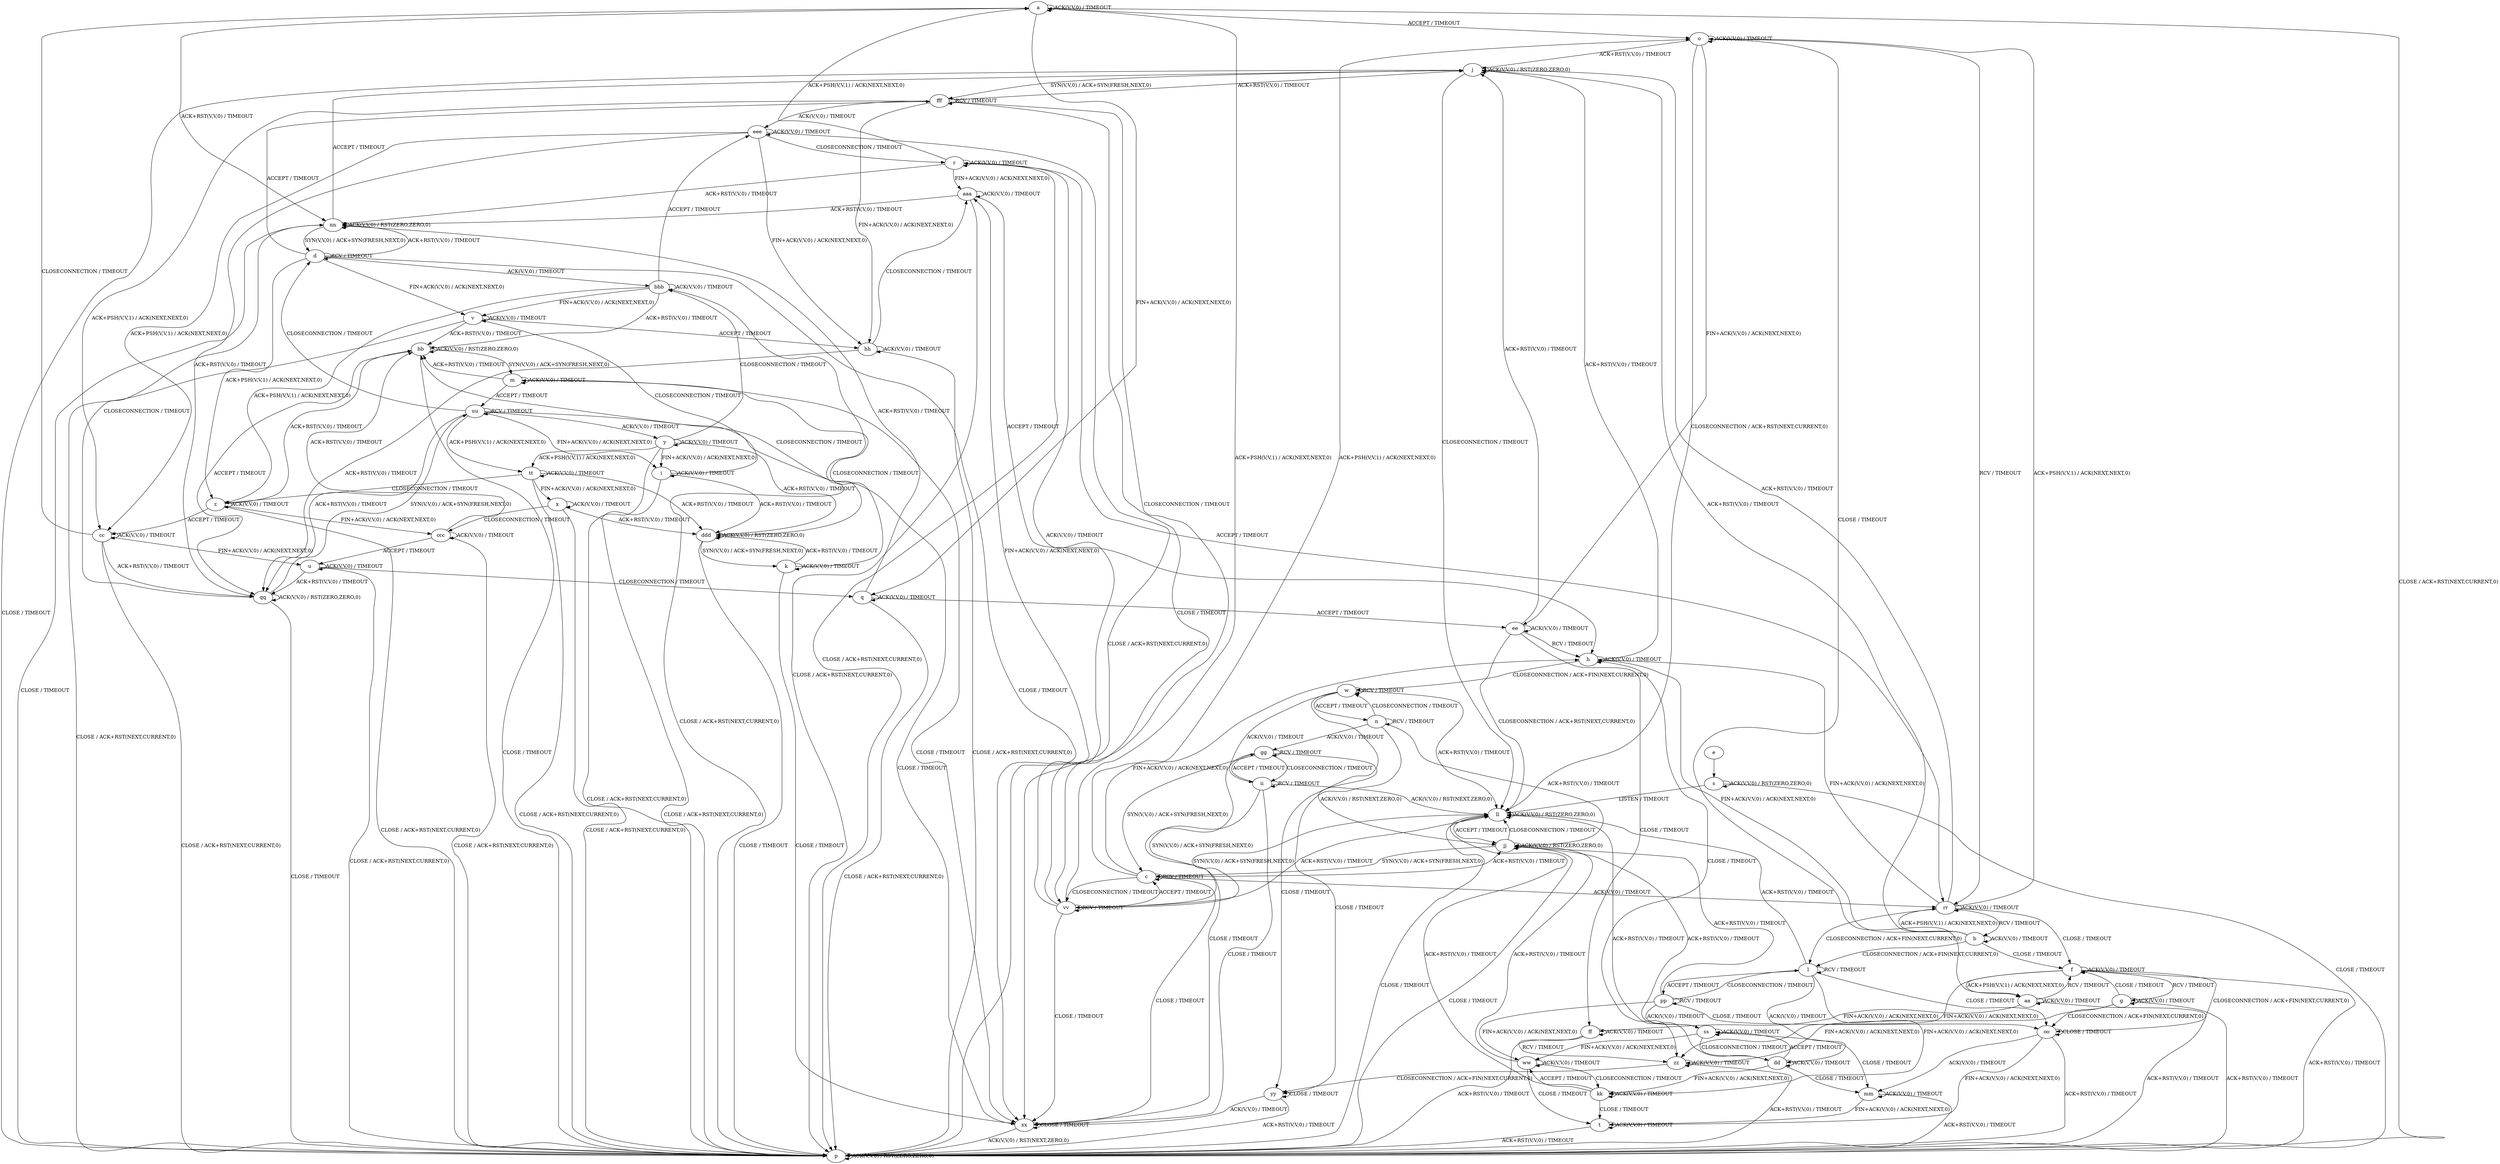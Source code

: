 digraph "" {
	graph ["Incoming time"=402.49772214889526,
		"Outgoing time"=388.49985432624817,
		Output="{'States': 58, 'Transitions': 685, 'Filename': '../results/tcp/TCP_Linux_Server-TCP_Linux_Server-z3-2.dot'}",
		Reference="{'States': 58, 'Transitions': 685, 'Filename': '../subjects/tcp/TCP_Linux_Server.dot'}",
		Solver=z3,
		Updated="{'States': 58, 'Transitions': 685, 'Filename': '../subjects/tcp/TCP_Linux_Server.dot'}",
		"f-measure"=1.0,
		precision=1.0,
		recall=1.0
	];
	a -> a [key=0,
	label="ACK(V,V,0) / TIMEOUT"];
a -> o [key=0,
label="ACCEPT / TIMEOUT"];
a -> p [key=0,
label="CLOSE / ACK+RST(NEXT,CURRENT,0)"];
a -> q [key=0,
label="FIN+ACK(V,V,0) / ACK(NEXT,NEXT,0)"];
a -> nn [key=0,
label="ACK+RST(V,V,0) / TIMEOUT"];
b -> b [key=0,
label="ACK(V,V,0) / TIMEOUT"];
b -> f [key=0,
label="CLOSE / TIMEOUT"];
b -> h [key=0,
label="FIN+ACK(V,V,0) / ACK(NEXT,NEXT,0)"];
b -> j [key=0,
label="ACK+RST(V,V,0) / TIMEOUT"];
b -> l [key=0,
label="CLOSECONNECTION / ACK+FIN(NEXT,CURRENT,0)"];
b -> rr [key=0,
label="ACK+PSH(V,V,1) / ACK(NEXT,NEXT,0)"];
c -> c [key=0,
label="RCV / TIMEOUT"];
c -> h [key=0,
label="FIN+ACK(V,V,0) / ACK(NEXT,NEXT,0)"];
c -> o [key=0,
label="ACK+PSH(V,V,1) / ACK(NEXT,NEXT,0)"];
c -> jj [key=0,
label="ACK+RST(V,V,0) / TIMEOUT"];
c -> rr [key=0,
label="ACK(V,V,0) / TIMEOUT"];
c -> vv [key=0,
label="CLOSECONNECTION / TIMEOUT"];
c -> xx [key=0,
label="CLOSE / TIMEOUT"];
d -> d [key=0,
label="RCV / TIMEOUT"];
d -> v [key=0,
label="FIN+ACK(V,V,0) / ACK(NEXT,NEXT,0)"];
d -> z [key=0,
label="ACK+PSH(V,V,1) / ACK(NEXT,NEXT,0)"];
d -> nn [key=0,
label="ACK+RST(V,V,0) / TIMEOUT"];
d -> xx [key=0,
label="CLOSE / TIMEOUT"];
d -> bbb [key=0,
label="ACK(V,V,0) / TIMEOUT"];
d -> fff [key=0,
label="ACCEPT / TIMEOUT"];
e -> s [key=0];
f -> f [key=0,
label="ACK(V,V,0) / TIMEOUT"];
f -> g [key=0,
label="RCV / TIMEOUT"];
f -> p [key=0,
label="ACK+RST(V,V,0) / TIMEOUT"];
f -> aa [key=0,
label="ACK+PSH(V,V,1) / ACK(NEXT,NEXT,0)"];
f -> oo [key=0,
label="CLOSECONNECTION / ACK+FIN(NEXT,CURRENT,0)"];
f -> zz [key=0,
label="FIN+ACK(V,V,0) / ACK(NEXT,NEXT,0)"];
g -> f [key=0,
label="CLOSE / TIMEOUT"];
g -> g [key=0,
label="ACK(V,V,0) / TIMEOUT"];
g -> p [key=0,
label="ACK+RST(V,V,0) / TIMEOUT"];
g -> oo [key=0,
label="CLOSECONNECTION / ACK+FIN(NEXT,CURRENT,0)"];
g -> zz [key=0,
label="FIN+ACK(V,V,0) / ACK(NEXT,NEXT,0)"];
h -> h [key=0,
label="ACK(V,V,0) / TIMEOUT"];
h -> j [key=0,
label="ACK+RST(V,V,0) / TIMEOUT"];
h -> w [key=0,
label="CLOSECONNECTION / ACK+FIN(NEXT,CURRENT,0)"];
h -> zz [key=0,
label="CLOSE / TIMEOUT"];
i -> i [key=0,
label="ACK(V,V,0) / TIMEOUT"];
i -> p [key=0,
label="CLOSE / ACK+RST(NEXT,CURRENT,0)"];
i -> v [key=0,
label="CLOSECONNECTION / TIMEOUT"];
i -> ddd [key=0,
label="ACK+RST(V,V,0) / TIMEOUT"];
j -> j [key=0,
label="ACK(V,V,0) / RST(ZERO,ZERO,0)"];
j -> p [key=0,
label="CLOSE / TIMEOUT"];
j -> ll [key=0,
label="CLOSECONNECTION / TIMEOUT"];
j -> fff [key=0,
label="SYN(V,V,0) / ACK+SYN(FRESH,NEXT,0)"];
k -> k [key=0,
label="ACK(V,V,0) / TIMEOUT"];
k -> m [key=0,
label="CLOSECONNECTION / TIMEOUT"];
k -> xx [key=0,
label="CLOSE / TIMEOUT"];
k -> ddd [key=0,
label="ACK+RST(V,V,0) / TIMEOUT"];
l -> l [key=0,
label="RCV / TIMEOUT"];
l -> dd [key=0,
label="ACK(V,V,0) / TIMEOUT"];
l -> kk [key=0,
label="FIN+ACK(V,V,0) / ACK(NEXT,NEXT,0)"];
l -> ll [key=0,
label="ACK+RST(V,V,0) / TIMEOUT"];
l -> oo [key=0,
label="CLOSE / TIMEOUT"];
l -> pp [key=0,
label="ACCEPT / TIMEOUT"];
m -> m [key=0,
label="ACK(V,V,0) / TIMEOUT"];
m -> bb [key=0,
label="ACK+RST(V,V,0) / TIMEOUT"];
m -> uu [key=0,
label="ACCEPT / TIMEOUT"];
m -> xx [key=0,
label="CLOSE / TIMEOUT"];
n -> n [key=0,
label="RCV / TIMEOUT"];
n -> w [key=0,
label="CLOSECONNECTION / TIMEOUT"];
n -> gg [key=0,
label="ACK(V,V,0) / TIMEOUT"];
n -> jj [key=0,
label="ACK+RST(V,V,0) / TIMEOUT"];
n -> yy [key=0,
label="CLOSE / TIMEOUT"];
o -> j [key=0,
label="ACK+RST(V,V,0) / TIMEOUT"];
o -> o [key=0,
label="ACK(V,V,0) / TIMEOUT"];
o -> aa [key=0,
label="CLOSE / TIMEOUT"];
o -> ee [key=0,
label="FIN+ACK(V,V,0) / ACK(NEXT,NEXT,0)"];
o -> ll [key=0,
label="CLOSECONNECTION / ACK+RST(NEXT,CURRENT,0)"];
o -> rr [key=0,
label="RCV / TIMEOUT"];
p -> p [key=0,
label="ACK(V,V,0) / RST(ZERO,ZERO,0)"];
q -> p [key=0,
label="CLOSE / ACK+RST(NEXT,CURRENT,0)"];
q -> q [key=0,
label="ACK(V,V,0) / TIMEOUT"];
q -> ee [key=0,
label="ACCEPT / TIMEOUT"];
q -> nn [key=0,
label="ACK+RST(V,V,0) / TIMEOUT"];
r -> a [key=0,
label="ACK+PSH(V,V,1) / ACK(NEXT,NEXT,0)"];
r -> p [key=0,
label="CLOSE / ACK+RST(NEXT,CURRENT,0)"];
r -> r [key=0,
label="ACK(V,V,0) / TIMEOUT"];
r -> nn [key=0,
label="ACK+RST(V,V,0) / TIMEOUT"];
r -> rr [key=0,
label="ACCEPT / TIMEOUT"];
r -> aaa [key=0,
label="FIN+ACK(V,V,0) / ACK(NEXT,NEXT,0)"];
s -> p [key=0,
label="CLOSE / TIMEOUT"];
s -> s [key=0,
label="ACK(V,V,0) / RST(ZERO,ZERO,0)"];
s -> ll [key=0,
label="LISTEN / TIMEOUT"];
t -> p [key=0,
label="ACK+RST(V,V,0) / TIMEOUT"];
t -> t [key=0,
label="ACK(V,V,0) / TIMEOUT"];
u -> p [key=0,
label="CLOSE / ACK+RST(NEXT,CURRENT,0)"];
u -> q [key=0,
label="CLOSECONNECTION / TIMEOUT"];
u -> u [key=0,
label="ACK(V,V,0) / TIMEOUT"];
u -> qq [key=0,
label="ACK+RST(V,V,0) / TIMEOUT"];
v -> p [key=0,
label="CLOSE / ACK+RST(NEXT,CURRENT,0)"];
v -> v [key=0,
label="ACK(V,V,0) / TIMEOUT"];
v -> bb [key=0,
label="ACK+RST(V,V,0) / TIMEOUT"];
v -> hh [key=0,
label="ACCEPT / TIMEOUT"];
w -> n [key=0,
label="ACCEPT / TIMEOUT"];
w -> w [key=0,
label="RCV / TIMEOUT"];
w -> ii [key=0,
label="ACK(V,V,0) / TIMEOUT"];
w -> ll [key=0,
label="ACK+RST(V,V,0) / TIMEOUT"];
w -> yy [key=0,
label="CLOSE / TIMEOUT"];
x -> p [key=0,
label="CLOSE / ACK+RST(NEXT,CURRENT,0)"];
x -> x [key=0,
label="ACK(V,V,0) / TIMEOUT"];
x -> ccc [key=0,
label="CLOSECONNECTION / TIMEOUT"];
x -> ddd [key=0,
label="ACK+RST(V,V,0) / TIMEOUT"];
y -> i [key=0,
label="FIN+ACK(V,V,0) / ACK(NEXT,NEXT,0)"];
y -> p [key=0,
label="CLOSE / ACK+RST(NEXT,CURRENT,0)"];
y -> y [key=0,
label="ACK(V,V,0) / TIMEOUT"];
y -> tt [key=0,
label="ACK+PSH(V,V,1) / ACK(NEXT,NEXT,0)"];
y -> bbb [key=0,
label="CLOSECONNECTION / TIMEOUT"];
y -> ddd [key=0,
label="ACK+RST(V,V,0) / TIMEOUT"];
z -> p [key=0,
label="CLOSE / ACK+RST(NEXT,CURRENT,0)"];
z -> z [key=0,
label="ACK(V,V,0) / TIMEOUT"];
z -> bb [key=0,
label="ACK+RST(V,V,0) / TIMEOUT"];
z -> cc [key=0,
label="ACCEPT / TIMEOUT"];
z -> ccc [key=0,
label="FIN+ACK(V,V,0) / ACK(NEXT,NEXT,0)"];
aa -> f [key=0,
label="RCV / TIMEOUT"];
aa -> p [key=0,
label="ACK+RST(V,V,0) / TIMEOUT"];
aa -> aa [key=0,
label="ACK(V,V,0) / TIMEOUT"];
aa -> ff [key=0,
label="FIN+ACK(V,V,0) / ACK(NEXT,NEXT,0)"];
bb -> m [key=0,
label="SYN(V,V,0) / ACK+SYN(FRESH,NEXT,0)"];
bb -> p [key=0,
label="CLOSE / TIMEOUT"];
bb -> bb [key=0,
label="ACK(V,V,0) / RST(ZERO,ZERO,0)"];
bb -> qq [key=0,
label="ACCEPT / TIMEOUT"];
cc -> a [key=0,
label="CLOSECONNECTION / TIMEOUT"];
cc -> p [key=0,
label="CLOSE / ACK+RST(NEXT,CURRENT,0)"];
cc -> u [key=0,
label="FIN+ACK(V,V,0) / ACK(NEXT,NEXT,0)"];
cc -> cc [key=0,
label="ACK(V,V,0) / TIMEOUT"];
cc -> qq [key=0,
label="ACK+RST(V,V,0) / TIMEOUT"];
dd -> dd [key=0,
label="ACK(V,V,0) / TIMEOUT"];
dd -> kk [key=0,
label="FIN+ACK(V,V,0) / ACK(NEXT,NEXT,0)"];
dd -> ll [key=0,
label="ACK+RST(V,V,0) / TIMEOUT"];
dd -> mm [key=0,
label="CLOSE / TIMEOUT"];
dd -> ss [key=0,
label="ACCEPT / TIMEOUT"];
ee -> h [key=0,
label="RCV / TIMEOUT"];
ee -> j [key=0,
label="ACK+RST(V,V,0) / TIMEOUT"];
ee -> ee [key=0,
label="ACK(V,V,0) / TIMEOUT"];
ee -> ff [key=0,
label="CLOSE / TIMEOUT"];
ee -> ll [key=0,
label="CLOSECONNECTION / ACK+RST(NEXT,CURRENT,0)"];
ff -> p [key=0,
label="ACK+RST(V,V,0) / TIMEOUT"];
ff -> ff [key=0,
label="ACK(V,V,0) / TIMEOUT"];
ff -> zz [key=0,
label="RCV / TIMEOUT"];
gg -> c [key=0,
label="SYN(V,V,0) / ACK+SYN(FRESH,NEXT,0)"];
gg -> gg [key=0,
label="RCV / TIMEOUT"];
gg -> ii [key=0,
label="CLOSECONNECTION / TIMEOUT"];
gg -> jj [key=0,
label="ACK(V,V,0) / RST(NEXT,ZERO,0)"];
gg -> xx [key=0,
label="CLOSE / TIMEOUT"];
hh -> p [key=0,
label="CLOSE / ACK+RST(NEXT,CURRENT,0)"];
hh -> hh [key=0,
label="ACK(V,V,0) / TIMEOUT"];
hh -> qq [key=0,
label="ACK+RST(V,V,0) / TIMEOUT"];
hh -> aaa [key=0,
label="CLOSECONNECTION / TIMEOUT"];
ii -> gg [key=0,
label="ACCEPT / TIMEOUT"];
ii -> ii [key=0,
label="RCV / TIMEOUT"];
ii -> ll [key=0,
label="ACK(V,V,0) / RST(NEXT,ZERO,0)"];
ii -> vv [key=0,
label="SYN(V,V,0) / ACK+SYN(FRESH,NEXT,0)"];
ii -> xx [key=0,
label="CLOSE / TIMEOUT"];
jj -> c [key=0,
label="SYN(V,V,0) / ACK+SYN(FRESH,NEXT,0)"];
jj -> p [key=0,
label="CLOSE / TIMEOUT"];
jj -> jj [key=0,
label="ACK(V,V,0) / RST(ZERO,ZERO,0)"];
jj -> ll [key=0,
label="CLOSECONNECTION / TIMEOUT"];
kk -> t [key=0,
label="CLOSE / TIMEOUT"];
kk -> kk [key=0,
label="ACK(V,V,0) / TIMEOUT"];
kk -> ll [key=0,
label="ACK+RST(V,V,0) / TIMEOUT"];
kk -> ww [key=0,
label="ACCEPT / TIMEOUT"];
ll -> p [key=0,
label="CLOSE / TIMEOUT"];
ll -> jj [key=0,
label="ACCEPT / TIMEOUT"];
ll -> ll [key=0,
label="ACK(V,V,0) / RST(ZERO,ZERO,0)"];
ll -> vv [key=0,
label="SYN(V,V,0) / ACK+SYN(FRESH,NEXT,0)"];
mm -> p [key=0,
label="ACK+RST(V,V,0) / TIMEOUT"];
mm -> t [key=0,
label="FIN+ACK(V,V,0) / ACK(NEXT,NEXT,0)"];
mm -> mm [key=0,
label="ACK(V,V,0) / TIMEOUT"];
nn -> d [key=0,
label="SYN(V,V,0) / ACK+SYN(FRESH,NEXT,0)"];
nn -> j [key=0,
label="ACCEPT / TIMEOUT"];
nn -> p [key=0,
label="CLOSE / TIMEOUT"];
nn -> nn [key=0,
label="ACK(V,V,0) / RST(ZERO,ZERO,0)"];
oo -> p [key=0,
label="ACK+RST(V,V,0) / TIMEOUT"];
oo -> t [key=0,
label="FIN+ACK(V,V,0) / ACK(NEXT,NEXT,0)"];
oo -> mm [key=0,
label="ACK(V,V,0) / TIMEOUT"];
oo -> oo [key=0,
label="CLOSE / TIMEOUT"];
pp -> l [key=0,
label="CLOSECONNECTION / TIMEOUT"];
pp -> jj [key=0,
label="ACK+RST(V,V,0) / TIMEOUT"];
pp -> oo [key=0,
label="CLOSE / TIMEOUT"];
pp -> pp [key=0,
label="RCV / TIMEOUT"];
pp -> ss [key=0,
label="ACK(V,V,0) / TIMEOUT"];
pp -> ww [key=0,
label="FIN+ACK(V,V,0) / ACK(NEXT,NEXT,0)"];
qq -> p [key=0,
label="CLOSE / TIMEOUT"];
qq -> nn [key=0,
label="CLOSECONNECTION / TIMEOUT"];
qq -> qq [key=0,
label="ACK(V,V,0) / RST(ZERO,ZERO,0)"];
qq -> uu [key=0,
label="SYN(V,V,0) / ACK+SYN(FRESH,NEXT,0)"];
rr -> b [key=0,
label="RCV / TIMEOUT"];
rr -> f [key=0,
label="CLOSE / TIMEOUT"];
rr -> h [key=0,
label="FIN+ACK(V,V,0) / ACK(NEXT,NEXT,0)"];
rr -> j [key=0,
label="ACK+RST(V,V,0) / TIMEOUT"];
rr -> l [key=0,
label="CLOSECONNECTION / ACK+FIN(NEXT,CURRENT,0)"];
rr -> o [key=0,
label="ACK+PSH(V,V,1) / ACK(NEXT,NEXT,0)"];
rr -> rr [key=0,
label="ACK(V,V,0) / TIMEOUT"];
ss -> dd [key=0,
label="CLOSECONNECTION / TIMEOUT"];
ss -> jj [key=0,
label="ACK+RST(V,V,0) / TIMEOUT"];
ss -> mm [key=0,
label="CLOSE / TIMEOUT"];
ss -> ss [key=0,
label="ACK(V,V,0) / TIMEOUT"];
ss -> ww [key=0,
label="FIN+ACK(V,V,0) / ACK(NEXT,NEXT,0)"];
tt -> p [key=0,
label="CLOSE / ACK+RST(NEXT,CURRENT,0)"];
tt -> x [key=0,
label="FIN+ACK(V,V,0) / ACK(NEXT,NEXT,0)"];
tt -> z [key=0,
label="CLOSECONNECTION / TIMEOUT"];
tt -> tt [key=0,
label="ACK(V,V,0) / TIMEOUT"];
tt -> ddd [key=0,
label="ACK+RST(V,V,0) / TIMEOUT"];
uu -> d [key=0,
label="CLOSECONNECTION / TIMEOUT"];
uu -> i [key=0,
label="FIN+ACK(V,V,0) / ACK(NEXT,NEXT,0)"];
uu -> y [key=0,
label="ACK(V,V,0) / TIMEOUT"];
uu -> qq [key=0,
label="ACK+RST(V,V,0) / TIMEOUT"];
uu -> tt [key=0,
label="ACK+PSH(V,V,1) / ACK(NEXT,NEXT,0)"];
uu -> uu [key=0,
label="RCV / TIMEOUT"];
uu -> xx [key=0,
label="CLOSE / TIMEOUT"];
vv -> a [key=0,
label="ACK+PSH(V,V,1) / ACK(NEXT,NEXT,0)"];
vv -> c [key=0,
label="ACCEPT / TIMEOUT"];
vv -> r [key=0,
label="ACK(V,V,0) / TIMEOUT"];
vv -> ll [key=0,
label="ACK+RST(V,V,0) / TIMEOUT"];
vv -> vv [key=0,
label="RCV / TIMEOUT"];
vv -> xx [key=0,
label="CLOSE / TIMEOUT"];
vv -> aaa [key=0,
label="FIN+ACK(V,V,0) / ACK(NEXT,NEXT,0)"];
ww -> t [key=0,
label="CLOSE / TIMEOUT"];
ww -> jj [key=0,
label="ACK+RST(V,V,0) / TIMEOUT"];
ww -> kk [key=0,
label="CLOSECONNECTION / TIMEOUT"];
ww -> ww [key=0,
label="ACK(V,V,0) / TIMEOUT"];
xx -> p [key=0,
label="ACK(V,V,0) / RST(NEXT,ZERO,0)"];
xx -> xx [key=0,
label="CLOSE / TIMEOUT"];
yy -> p [key=0,
label="ACK+RST(V,V,0) / TIMEOUT"];
yy -> xx [key=0,
label="ACK(V,V,0) / TIMEOUT"];
yy -> yy [key=0,
label="CLOSE / TIMEOUT"];
zz -> p [key=0,
label="ACK+RST(V,V,0) / TIMEOUT"];
zz -> yy [key=0,
label="CLOSECONNECTION / ACK+FIN(NEXT,CURRENT,0)"];
zz -> zz [key=0,
label="ACK(V,V,0) / TIMEOUT"];
aaa -> h [key=0,
label="ACCEPT / TIMEOUT"];
aaa -> p [key=0,
label="CLOSE / ACK+RST(NEXT,CURRENT,0)"];
aaa -> nn [key=0,
label="ACK+RST(V,V,0) / TIMEOUT"];
aaa -> aaa [key=0,
label="ACK(V,V,0) / TIMEOUT"];
bbb -> p [key=0,
label="CLOSE / ACK+RST(NEXT,CURRENT,0)"];
bbb -> v [key=0,
label="FIN+ACK(V,V,0) / ACK(NEXT,NEXT,0)"];
bbb -> z [key=0,
label="ACK+PSH(V,V,1) / ACK(NEXT,NEXT,0)"];
bbb -> bb [key=0,
label="ACK+RST(V,V,0) / TIMEOUT"];
bbb -> bbb [key=0,
label="ACK(V,V,0) / TIMEOUT"];
bbb -> eee [key=0,
label="ACCEPT / TIMEOUT"];
ccc -> p [key=0,
label="CLOSE / ACK+RST(NEXT,CURRENT,0)"];
ccc -> u [key=0,
label="ACCEPT / TIMEOUT"];
ccc -> bb [key=0,
label="ACK+RST(V,V,0) / TIMEOUT"];
ccc -> ccc [key=0,
label="ACK(V,V,0) / TIMEOUT"];
ddd -> k [key=0,
label="SYN(V,V,0) / ACK+SYN(FRESH,NEXT,0)"];
ddd -> p [key=0,
label="CLOSE / TIMEOUT"];
ddd -> bb [key=0,
label="CLOSECONNECTION / TIMEOUT"];
ddd -> ddd [key=0,
label="ACK(V,V,0) / RST(ZERO,ZERO,0)"];
eee -> p [key=0,
label="CLOSE / ACK+RST(NEXT,CURRENT,0)"];
eee -> r [key=0,
label="CLOSECONNECTION / TIMEOUT"];
eee -> cc [key=0,
label="ACK+PSH(V,V,1) / ACK(NEXT,NEXT,0)"];
eee -> hh [key=0,
label="FIN+ACK(V,V,0) / ACK(NEXT,NEXT,0)"];
eee -> qq [key=0,
label="ACK+RST(V,V,0) / TIMEOUT"];
eee -> eee [key=0,
label="ACK(V,V,0) / TIMEOUT"];
fff -> j [key=0,
label="ACK+RST(V,V,0) / TIMEOUT"];
fff -> cc [key=0,
label="ACK+PSH(V,V,1) / ACK(NEXT,NEXT,0)"];
fff -> hh [key=0,
label="FIN+ACK(V,V,0) / ACK(NEXT,NEXT,0)"];
fff -> vv [key=0,
label="CLOSECONNECTION / TIMEOUT"];
fff -> xx [key=0,
label="CLOSE / TIMEOUT"];
fff -> eee [key=0,
label="ACK(V,V,0) / TIMEOUT"];
fff -> fff [key=0,
label="RCV / TIMEOUT"];
}
